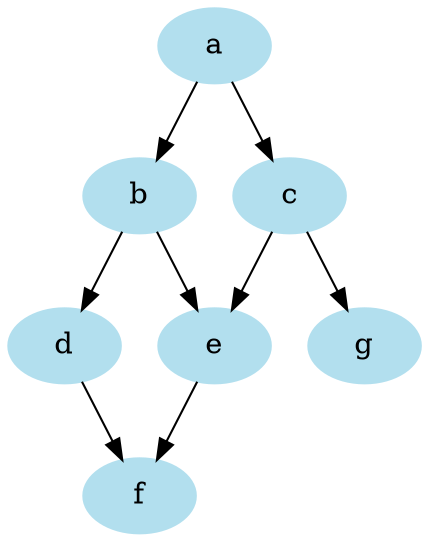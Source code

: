 digraph  dag {
  node [color=lightblue2, style=filled];
  a[label="a"];
  b[label="b"];
  c[label="c"];
  d[label="d"];
  e[label="e"];
  f[label="f"];
  g[label="g"];
  a -> b;
  a -> c;
  b -> d;
  b -> e;
  c -> e;
  c -> g;
  d -> f;
  e -> f;
}